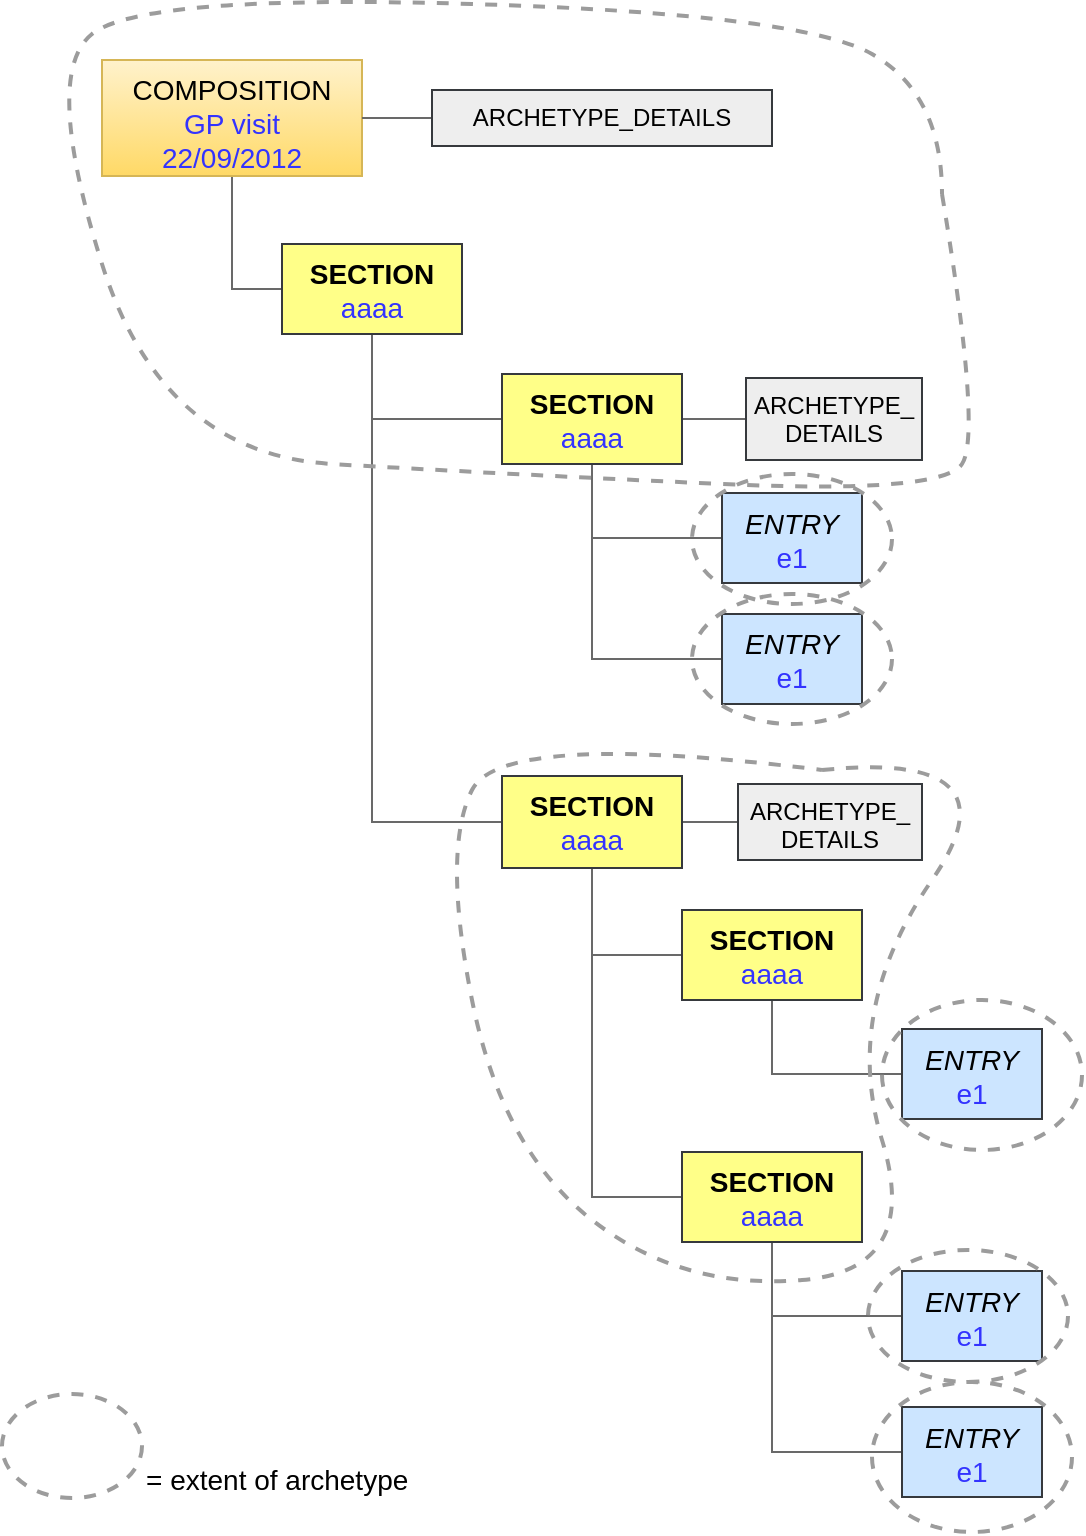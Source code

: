 <mxfile version="12.1.3" type="device" pages="1"><diagram id="y0tpOjv2754rc64J4ZoL" name="Page-1"><mxGraphModel dx="1030" dy="705" grid="1" gridSize="10" guides="1" tooltips="1" connect="1" arrows="1" fold="1" page="1" pageScale="1" pageWidth="1169" pageHeight="827" math="0" shadow="0"><root><mxCell id="0"/><mxCell id="1" parent="0"/><mxCell id="ayaH_oUup_0w5Gyie1Oo-23" style="edgeStyle=orthogonalEdgeStyle;rounded=0;orthogonalLoop=1;jettySize=auto;html=1;exitX=0.5;exitY=1;exitDx=0;exitDy=0;entryX=0;entryY=0.5;entryDx=0;entryDy=0;endArrow=none;endFill=0;strokeColor=#696969;" edge="1" parent="1" source="ayaH_oUup_0w5Gyie1Oo-1" target="ayaH_oUup_0w5Gyie1Oo-3"><mxGeometry relative="1" as="geometry"/></mxCell><mxCell id="ayaH_oUup_0w5Gyie1Oo-1" value="COMPOSITION&lt;br&gt;&lt;font color=&quot;#3333ff&quot;&gt;GP visit&lt;br&gt;22/09/2012&lt;/font&gt;" style="rounded=0;whiteSpace=wrap;html=1;fontSize=14;fillColor=#fff2cc;strokeColor=#d6b656;verticalAlign=top;gradientColor=#ffd966;" vertex="1" parent="1"><mxGeometry x="80" y="53" width="130" height="58" as="geometry"/></mxCell><mxCell id="ayaH_oUup_0w5Gyie1Oo-14" style="edgeStyle=orthogonalEdgeStyle;rounded=0;orthogonalLoop=1;jettySize=auto;html=1;exitX=0.5;exitY=1;exitDx=0;exitDy=0;entryX=0;entryY=0.5;entryDx=0;entryDy=0;endArrow=none;endFill=0;strokeColor=#696969;" edge="1" parent="1" source="ayaH_oUup_0w5Gyie1Oo-3" target="ayaH_oUup_0w5Gyie1Oo-4"><mxGeometry relative="1" as="geometry"/></mxCell><mxCell id="ayaH_oUup_0w5Gyie1Oo-22" style="edgeStyle=orthogonalEdgeStyle;rounded=0;orthogonalLoop=1;jettySize=auto;html=1;exitX=0.5;exitY=1;exitDx=0;exitDy=0;entryX=0;entryY=0.5;entryDx=0;entryDy=0;endArrow=none;endFill=0;strokeColor=#696969;" edge="1" parent="1" source="ayaH_oUup_0w5Gyie1Oo-3" target="ayaH_oUup_0w5Gyie1Oo-5"><mxGeometry relative="1" as="geometry"/></mxCell><mxCell id="ayaH_oUup_0w5Gyie1Oo-25" style="edgeStyle=orthogonalEdgeStyle;rounded=0;orthogonalLoop=1;jettySize=auto;html=1;exitX=1;exitY=0.5;exitDx=0;exitDy=0;entryX=0;entryY=0.5;entryDx=0;entryDy=0;endArrow=none;endFill=0;strokeColor=#696969;" edge="1" parent="1" source="ayaH_oUup_0w5Gyie1Oo-1" target="ayaH_oUup_0w5Gyie1Oo-24"><mxGeometry relative="1" as="geometry"/></mxCell><mxCell id="ayaH_oUup_0w5Gyie1Oo-3" value="&lt;b&gt;SECTION&lt;/b&gt;&lt;br&gt;&lt;font color=&quot;#3333ff&quot;&gt;aaaa&lt;/font&gt;" style="rounded=0;whiteSpace=wrap;html=1;fontSize=14;fillColor=#ffff88;strokeColor=#36393d;verticalAlign=top;" vertex="1" parent="1"><mxGeometry x="170" y="145" width="90" height="45" as="geometry"/></mxCell><mxCell id="ayaH_oUup_0w5Gyie1Oo-15" style="edgeStyle=orthogonalEdgeStyle;rounded=0;orthogonalLoop=1;jettySize=auto;html=1;exitX=0.5;exitY=1;exitDx=0;exitDy=0;entryX=0;entryY=0.5;entryDx=0;entryDy=0;endArrow=none;endFill=0;strokeColor=#696969;" edge="1" parent="1" source="ayaH_oUup_0w5Gyie1Oo-4" target="ayaH_oUup_0w5Gyie1Oo-7"><mxGeometry relative="1" as="geometry"/></mxCell><mxCell id="ayaH_oUup_0w5Gyie1Oo-16" style="edgeStyle=orthogonalEdgeStyle;rounded=0;orthogonalLoop=1;jettySize=auto;html=1;exitX=0.5;exitY=1;exitDx=0;exitDy=0;entryX=0;entryY=0.5;entryDx=0;entryDy=0;endArrow=none;endFill=0;strokeColor=#696969;" edge="1" parent="1" source="ayaH_oUup_0w5Gyie1Oo-4" target="ayaH_oUup_0w5Gyie1Oo-8"><mxGeometry relative="1" as="geometry"/></mxCell><mxCell id="ayaH_oUup_0w5Gyie1Oo-28" style="edgeStyle=orthogonalEdgeStyle;rounded=0;orthogonalLoop=1;jettySize=auto;html=1;exitX=1;exitY=0.5;exitDx=0;exitDy=0;entryX=0;entryY=0.5;entryDx=0;entryDy=0;endArrow=none;endFill=0;strokeColor=#696969;" edge="1" parent="1" source="ayaH_oUup_0w5Gyie1Oo-4" target="ayaH_oUup_0w5Gyie1Oo-26"><mxGeometry relative="1" as="geometry"/></mxCell><mxCell id="ayaH_oUup_0w5Gyie1Oo-4" value="&lt;b&gt;SECTION&lt;/b&gt;&lt;br&gt;&lt;font color=&quot;#3333ff&quot;&gt;aaaa&lt;/font&gt;" style="rounded=0;whiteSpace=wrap;html=1;fontSize=14;fillColor=#ffff88;strokeColor=#36393d;verticalAlign=top;" vertex="1" parent="1"><mxGeometry x="280" y="210" width="90" height="45" as="geometry"/></mxCell><mxCell id="ayaH_oUup_0w5Gyie1Oo-17" style="edgeStyle=orthogonalEdgeStyle;rounded=0;orthogonalLoop=1;jettySize=auto;html=1;exitX=0.5;exitY=1;exitDx=0;exitDy=0;entryX=0;entryY=0.5;entryDx=0;entryDy=0;endArrow=none;endFill=0;strokeColor=#696969;" edge="1" parent="1" source="ayaH_oUup_0w5Gyie1Oo-5" target="ayaH_oUup_0w5Gyie1Oo-6"><mxGeometry relative="1" as="geometry"/></mxCell><mxCell id="ayaH_oUup_0w5Gyie1Oo-19" style="edgeStyle=orthogonalEdgeStyle;rounded=0;orthogonalLoop=1;jettySize=auto;html=1;exitX=0.5;exitY=1;exitDx=0;exitDy=0;entryX=0;entryY=0.5;entryDx=0;entryDy=0;endArrow=none;endFill=0;strokeColor=#696969;" edge="1" parent="1" source="ayaH_oUup_0w5Gyie1Oo-5" target="ayaH_oUup_0w5Gyie1Oo-9"><mxGeometry relative="1" as="geometry"/></mxCell><mxCell id="ayaH_oUup_0w5Gyie1Oo-30" style="edgeStyle=orthogonalEdgeStyle;rounded=0;orthogonalLoop=1;jettySize=auto;html=1;exitX=1;exitY=0.5;exitDx=0;exitDy=0;entryX=0;entryY=0.5;entryDx=0;entryDy=0;endArrow=none;endFill=0;strokeColor=#696969;" edge="1" parent="1" source="ayaH_oUup_0w5Gyie1Oo-5" target="ayaH_oUup_0w5Gyie1Oo-29"><mxGeometry relative="1" as="geometry"/></mxCell><mxCell id="ayaH_oUup_0w5Gyie1Oo-5" value="&lt;b&gt;SECTION&lt;/b&gt;&lt;br&gt;&lt;font color=&quot;#3333ff&quot;&gt;aaaa&lt;/font&gt;" style="rounded=0;whiteSpace=wrap;html=1;fontSize=14;fillColor=#ffff88;strokeColor=#36393d;verticalAlign=top;" vertex="1" parent="1"><mxGeometry x="280" y="411" width="90" height="46" as="geometry"/></mxCell><mxCell id="ayaH_oUup_0w5Gyie1Oo-18" style="edgeStyle=orthogonalEdgeStyle;rounded=0;orthogonalLoop=1;jettySize=auto;html=1;exitX=0.5;exitY=1;exitDx=0;exitDy=0;entryX=0;entryY=0.5;entryDx=0;entryDy=0;endArrow=none;endFill=0;strokeColor=#696969;" edge="1" parent="1" source="ayaH_oUup_0w5Gyie1Oo-6" target="ayaH_oUup_0w5Gyie1Oo-12"><mxGeometry relative="1" as="geometry"/></mxCell><mxCell id="ayaH_oUup_0w5Gyie1Oo-6" value="&lt;b&gt;SECTION&lt;br&gt;&lt;/b&gt;&lt;font color=&quot;#3333ff&quot;&gt;aaaa&lt;/font&gt;" style="rounded=0;whiteSpace=wrap;html=1;fontSize=14;fillColor=#ffff88;strokeColor=#36393d;verticalAlign=top;" vertex="1" parent="1"><mxGeometry x="370" y="478" width="90" height="45" as="geometry"/></mxCell><mxCell id="ayaH_oUup_0w5Gyie1Oo-7" value="&lt;i&gt;ENTRY&lt;/i&gt;&lt;br&gt;&lt;font color=&quot;#3333ff&quot;&gt;e1&lt;/font&gt;" style="rounded=0;whiteSpace=wrap;html=1;fontSize=14;fillColor=#cce5ff;strokeColor=#36393d;verticalAlign=top;" vertex="1" parent="1"><mxGeometry x="390" y="269.5" width="70" height="45" as="geometry"/></mxCell><mxCell id="ayaH_oUup_0w5Gyie1Oo-8" value="&lt;i&gt;ENTRY&lt;/i&gt;&lt;br&gt;&lt;font color=&quot;#3333ff&quot;&gt;e1&lt;/font&gt;" style="rounded=0;whiteSpace=wrap;html=1;fontSize=14;fillColor=#cce5ff;strokeColor=#36393d;verticalAlign=top;" vertex="1" parent="1"><mxGeometry x="390" y="330" width="70" height="45" as="geometry"/></mxCell><mxCell id="ayaH_oUup_0w5Gyie1Oo-20" style="edgeStyle=orthogonalEdgeStyle;rounded=0;orthogonalLoop=1;jettySize=auto;html=1;exitX=0.5;exitY=1;exitDx=0;exitDy=0;entryX=0;entryY=0.5;entryDx=0;entryDy=0;endArrow=none;endFill=0;strokeColor=#696969;" edge="1" parent="1" source="ayaH_oUup_0w5Gyie1Oo-9" target="ayaH_oUup_0w5Gyie1Oo-10"><mxGeometry relative="1" as="geometry"/></mxCell><mxCell id="ayaH_oUup_0w5Gyie1Oo-21" style="edgeStyle=orthogonalEdgeStyle;rounded=0;orthogonalLoop=1;jettySize=auto;html=1;exitX=0.5;exitY=1;exitDx=0;exitDy=0;entryX=0;entryY=0.5;entryDx=0;entryDy=0;endArrow=none;endFill=0;strokeColor=#696969;" edge="1" parent="1" source="ayaH_oUup_0w5Gyie1Oo-9" target="ayaH_oUup_0w5Gyie1Oo-11"><mxGeometry relative="1" as="geometry"/></mxCell><mxCell id="ayaH_oUup_0w5Gyie1Oo-9" value="&lt;b&gt;SECTION&lt;/b&gt;&lt;br&gt;&lt;font color=&quot;#3333ff&quot;&gt;aaaa&lt;/font&gt;" style="rounded=0;whiteSpace=wrap;html=1;fontSize=14;fillColor=#ffff88;strokeColor=#36393d;verticalAlign=top;" vertex="1" parent="1"><mxGeometry x="370" y="599" width="90" height="45" as="geometry"/></mxCell><mxCell id="ayaH_oUup_0w5Gyie1Oo-10" value="&lt;i&gt;ENTRY&lt;/i&gt;&lt;br&gt;&lt;font color=&quot;#3333ff&quot;&gt;e1&lt;/font&gt;" style="rounded=0;whiteSpace=wrap;html=1;fontSize=14;fillColor=#cce5ff;strokeColor=#36393d;verticalAlign=top;" vertex="1" parent="1"><mxGeometry x="480" y="658.5" width="70" height="45" as="geometry"/></mxCell><mxCell id="ayaH_oUup_0w5Gyie1Oo-11" value="&lt;i&gt;ENTRY&lt;/i&gt;&lt;br&gt;&lt;font color=&quot;#3333ff&quot;&gt;e1&lt;/font&gt;" style="rounded=0;whiteSpace=wrap;html=1;fontSize=14;fillColor=#cce5ff;strokeColor=#36393d;verticalAlign=top;" vertex="1" parent="1"><mxGeometry x="480" y="726.5" width="70" height="45" as="geometry"/></mxCell><mxCell id="ayaH_oUup_0w5Gyie1Oo-12" value="&lt;i&gt;ENTRY&lt;/i&gt;&lt;br&gt;&lt;font color=&quot;#3333ff&quot;&gt;e1&lt;/font&gt;" style="rounded=0;whiteSpace=wrap;html=1;fontSize=14;fillColor=#cce5ff;strokeColor=#36393d;verticalAlign=top;" vertex="1" parent="1"><mxGeometry x="480" y="537.5" width="70" height="45" as="geometry"/></mxCell><mxCell id="ayaH_oUup_0w5Gyie1Oo-24" value="&lt;span style=&quot;font-size: 12px;&quot;&gt;ARCHETYPE_DETAILS&lt;/span&gt;" style="rounded=0;whiteSpace=wrap;html=1;fontSize=12;fillColor=#eeeeee;strokeColor=#36393d;verticalAlign=top;fontStyle=0" vertex="1" parent="1"><mxGeometry x="245" y="68" width="170" height="28" as="geometry"/></mxCell><mxCell id="ayaH_oUup_0w5Gyie1Oo-26" value="&lt;span style=&quot;font-size: 12px&quot;&gt;ARCHETYPE_&lt;br&gt;DETAILS&lt;/span&gt;" style="rounded=0;whiteSpace=wrap;html=1;fontSize=12;fillColor=#eeeeee;strokeColor=#36393d;verticalAlign=top;fontStyle=0" vertex="1" parent="1"><mxGeometry x="402" y="212" width="88" height="41" as="geometry"/></mxCell><mxCell id="ayaH_oUup_0w5Gyie1Oo-29" value="&lt;span style=&quot;font-size: 12px&quot;&gt;ARCHETYPE_&lt;br&gt;DETAILS&lt;/span&gt;" style="rounded=0;whiteSpace=wrap;html=1;fontSize=12;fillColor=#eeeeee;strokeColor=#36393d;verticalAlign=top;fontStyle=0" vertex="1" parent="1"><mxGeometry x="398" y="415" width="92" height="38" as="geometry"/></mxCell><mxCell id="ayaH_oUup_0w5Gyie1Oo-32" value="" style="curved=1;endArrow=none;html=1;strokeColor=#9C9C9C;endFill=0;dashed=1;strokeWidth=2;" edge="1" parent="1"><mxGeometry width="50" height="50" relative="1" as="geometry"><mxPoint x="440" y="408" as="sourcePoint"/><mxPoint x="440" y="408" as="targetPoint"/><Array as="points"><mxPoint x="540" y="398"/><mxPoint x="450" y="528"/><mxPoint x="490" y="658"/><mxPoint x="370" y="668"/><mxPoint x="280" y="598"/><mxPoint x="250" y="448"/><mxPoint x="280" y="388"/></Array></mxGeometry></mxCell><mxCell id="ayaH_oUup_0w5Gyie1Oo-33" value="" style="ellipse;whiteSpace=wrap;html=1;fontSize=12;dashed=1;strokeWidth=2;strokeColor=#9C9C9C;fillColor=none;" vertex="1" parent="1"><mxGeometry x="470" y="523" width="100" height="75" as="geometry"/></mxCell><mxCell id="ayaH_oUup_0w5Gyie1Oo-34" value="" style="ellipse;whiteSpace=wrap;html=1;fontSize=12;dashed=1;strokeWidth=2;strokeColor=#9C9C9C;fillColor=none;" vertex="1" parent="1"><mxGeometry x="463" y="648" width="100" height="66" as="geometry"/></mxCell><mxCell id="ayaH_oUup_0w5Gyie1Oo-35" value="" style="ellipse;whiteSpace=wrap;html=1;fontSize=12;dashed=1;strokeWidth=2;strokeColor=#9C9C9C;fillColor=none;" vertex="1" parent="1"><mxGeometry x="465" y="714" width="100" height="75" as="geometry"/></mxCell><mxCell id="ayaH_oUup_0w5Gyie1Oo-36" value="" style="ellipse;whiteSpace=wrap;html=1;fontSize=12;dashed=1;strokeWidth=2;strokeColor=#9C9C9C;fillColor=none;" vertex="1" parent="1"><mxGeometry x="375" y="320" width="100" height="65" as="geometry"/></mxCell><mxCell id="ayaH_oUup_0w5Gyie1Oo-37" value="" style="ellipse;whiteSpace=wrap;html=1;fontSize=12;dashed=1;strokeWidth=2;strokeColor=#9C9C9C;fillColor=none;" vertex="1" parent="1"><mxGeometry x="375" y="260" width="100" height="65" as="geometry"/></mxCell><mxCell id="ayaH_oUup_0w5Gyie1Oo-38" value="" style="curved=1;endArrow=none;html=1;dashed=1;strokeColor=#9C9C9C;strokeWidth=2;fontSize=12;endFill=0;" edge="1" parent="1"><mxGeometry width="50" height="50" relative="1" as="geometry"><mxPoint x="500" y="120" as="sourcePoint"/><mxPoint x="500" y="120" as="targetPoint"/><Array as="points"><mxPoint x="520" y="240"/><mxPoint x="500" y="270"/><mxPoint x="280" y="260"/><mxPoint x="110" y="250"/><mxPoint x="50" y="60"/><mxPoint x="100" y="20"/><mxPoint x="430" y="30"/><mxPoint x="500" y="70"/></Array></mxGeometry></mxCell><mxCell id="ayaH_oUup_0w5Gyie1Oo-39" value="" style="ellipse;whiteSpace=wrap;html=1;fontSize=12;dashed=1;strokeWidth=2;strokeColor=#9C9C9C;fillColor=none;" vertex="1" parent="1"><mxGeometry x="30" y="720" width="70" height="52" as="geometry"/></mxCell><mxCell id="ayaH_oUup_0w5Gyie1Oo-40" value="= extent of archetype" style="text;html=1;resizable=0;points=[];autosize=1;align=left;verticalAlign=top;spacingTop=-4;fontSize=14;" vertex="1" parent="1"><mxGeometry x="100" y="751.5" width="130" height="20" as="geometry"/></mxCell></root></mxGraphModel></diagram></mxfile>